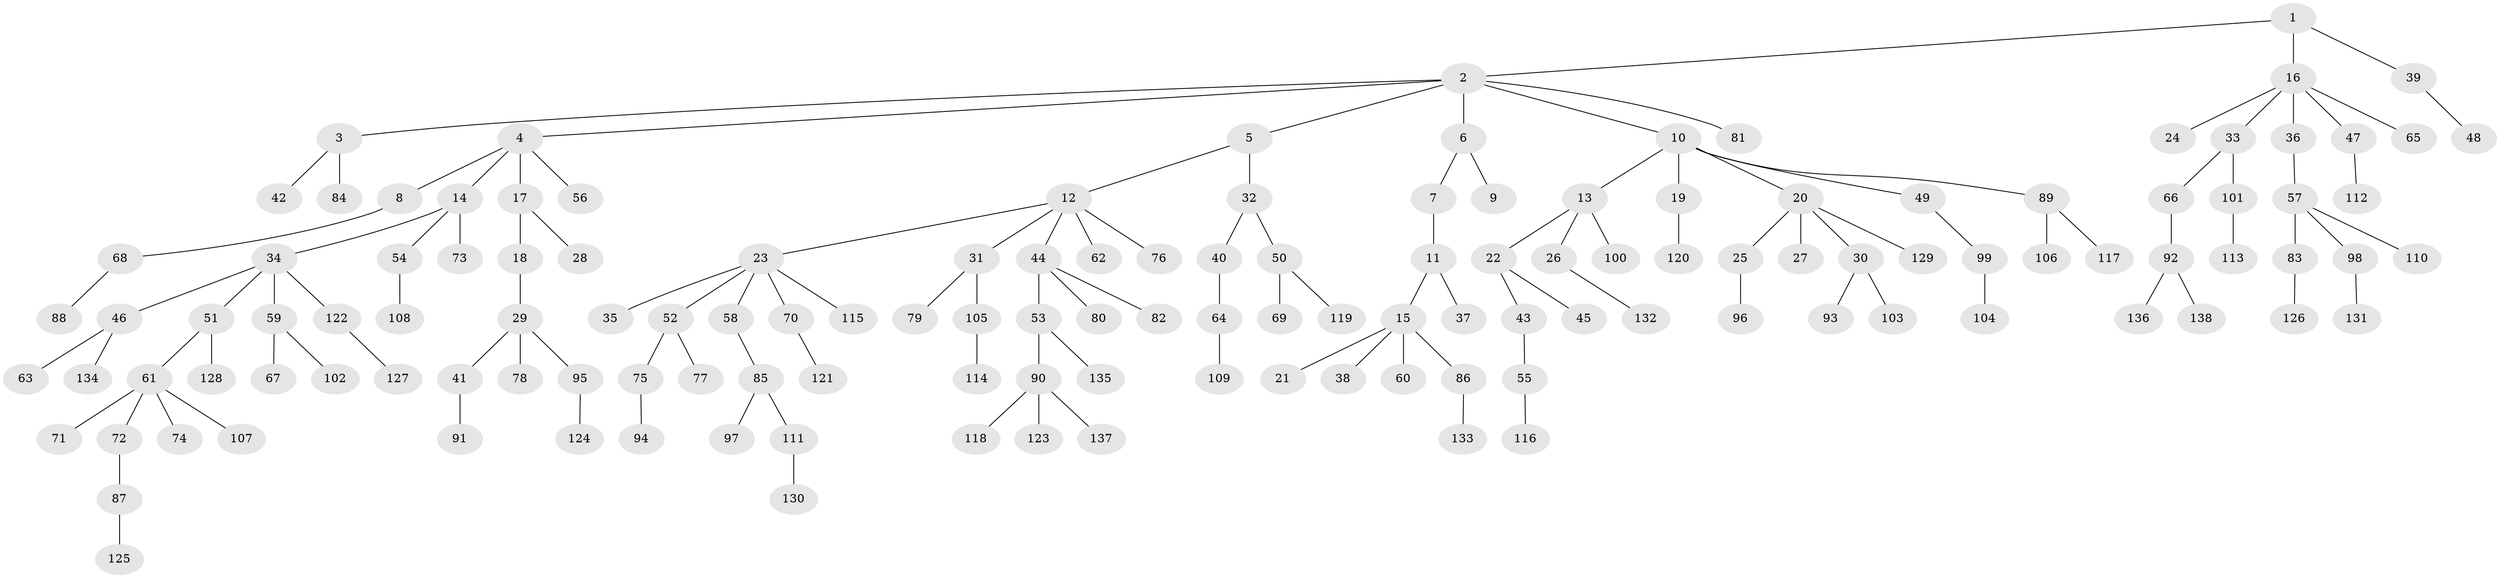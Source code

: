// coarse degree distribution, {2: 0.1951219512195122, 1: 0.7804878048780488, 32: 0.024390243902439025}
// Generated by graph-tools (version 1.1) at 2025/56/03/04/25 21:56:55]
// undirected, 138 vertices, 137 edges
graph export_dot {
graph [start="1"]
  node [color=gray90,style=filled];
  1;
  2;
  3;
  4;
  5;
  6;
  7;
  8;
  9;
  10;
  11;
  12;
  13;
  14;
  15;
  16;
  17;
  18;
  19;
  20;
  21;
  22;
  23;
  24;
  25;
  26;
  27;
  28;
  29;
  30;
  31;
  32;
  33;
  34;
  35;
  36;
  37;
  38;
  39;
  40;
  41;
  42;
  43;
  44;
  45;
  46;
  47;
  48;
  49;
  50;
  51;
  52;
  53;
  54;
  55;
  56;
  57;
  58;
  59;
  60;
  61;
  62;
  63;
  64;
  65;
  66;
  67;
  68;
  69;
  70;
  71;
  72;
  73;
  74;
  75;
  76;
  77;
  78;
  79;
  80;
  81;
  82;
  83;
  84;
  85;
  86;
  87;
  88;
  89;
  90;
  91;
  92;
  93;
  94;
  95;
  96;
  97;
  98;
  99;
  100;
  101;
  102;
  103;
  104;
  105;
  106;
  107;
  108;
  109;
  110;
  111;
  112;
  113;
  114;
  115;
  116;
  117;
  118;
  119;
  120;
  121;
  122;
  123;
  124;
  125;
  126;
  127;
  128;
  129;
  130;
  131;
  132;
  133;
  134;
  135;
  136;
  137;
  138;
  1 -- 2;
  1 -- 16;
  1 -- 39;
  2 -- 3;
  2 -- 4;
  2 -- 5;
  2 -- 6;
  2 -- 10;
  2 -- 81;
  3 -- 42;
  3 -- 84;
  4 -- 8;
  4 -- 14;
  4 -- 17;
  4 -- 56;
  5 -- 12;
  5 -- 32;
  6 -- 7;
  6 -- 9;
  7 -- 11;
  8 -- 68;
  10 -- 13;
  10 -- 19;
  10 -- 20;
  10 -- 49;
  10 -- 89;
  11 -- 15;
  11 -- 37;
  12 -- 23;
  12 -- 31;
  12 -- 44;
  12 -- 62;
  12 -- 76;
  13 -- 22;
  13 -- 26;
  13 -- 100;
  14 -- 34;
  14 -- 54;
  14 -- 73;
  15 -- 21;
  15 -- 38;
  15 -- 60;
  15 -- 86;
  16 -- 24;
  16 -- 33;
  16 -- 36;
  16 -- 47;
  16 -- 65;
  17 -- 18;
  17 -- 28;
  18 -- 29;
  19 -- 120;
  20 -- 25;
  20 -- 27;
  20 -- 30;
  20 -- 129;
  22 -- 43;
  22 -- 45;
  23 -- 35;
  23 -- 52;
  23 -- 58;
  23 -- 70;
  23 -- 115;
  25 -- 96;
  26 -- 132;
  29 -- 41;
  29 -- 78;
  29 -- 95;
  30 -- 93;
  30 -- 103;
  31 -- 79;
  31 -- 105;
  32 -- 40;
  32 -- 50;
  33 -- 66;
  33 -- 101;
  34 -- 46;
  34 -- 51;
  34 -- 59;
  34 -- 122;
  36 -- 57;
  39 -- 48;
  40 -- 64;
  41 -- 91;
  43 -- 55;
  44 -- 53;
  44 -- 80;
  44 -- 82;
  46 -- 63;
  46 -- 134;
  47 -- 112;
  49 -- 99;
  50 -- 69;
  50 -- 119;
  51 -- 61;
  51 -- 128;
  52 -- 75;
  52 -- 77;
  53 -- 90;
  53 -- 135;
  54 -- 108;
  55 -- 116;
  57 -- 83;
  57 -- 98;
  57 -- 110;
  58 -- 85;
  59 -- 67;
  59 -- 102;
  61 -- 71;
  61 -- 72;
  61 -- 74;
  61 -- 107;
  64 -- 109;
  66 -- 92;
  68 -- 88;
  70 -- 121;
  72 -- 87;
  75 -- 94;
  83 -- 126;
  85 -- 97;
  85 -- 111;
  86 -- 133;
  87 -- 125;
  89 -- 106;
  89 -- 117;
  90 -- 118;
  90 -- 123;
  90 -- 137;
  92 -- 136;
  92 -- 138;
  95 -- 124;
  98 -- 131;
  99 -- 104;
  101 -- 113;
  105 -- 114;
  111 -- 130;
  122 -- 127;
}
